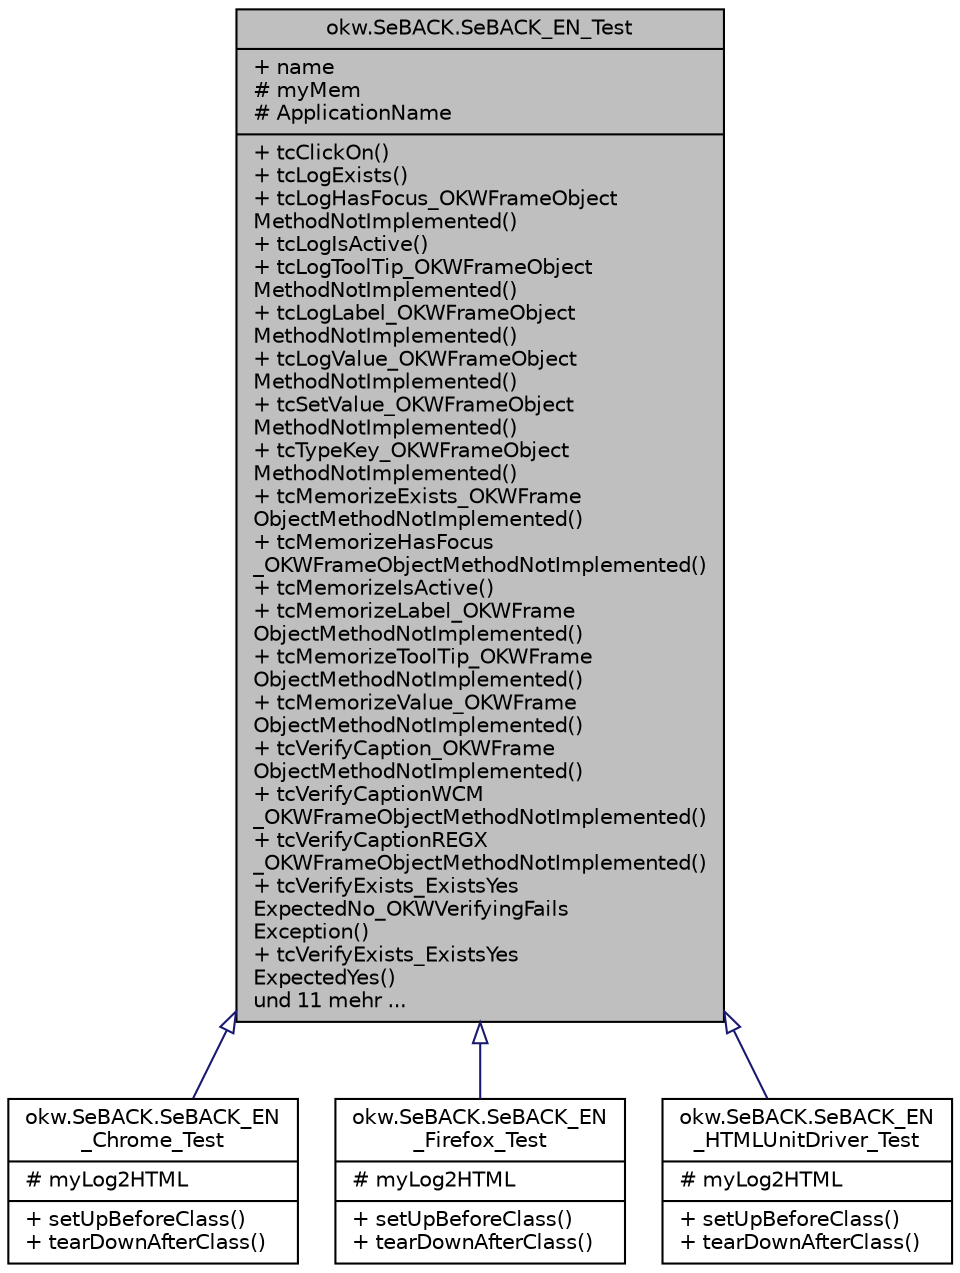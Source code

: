 digraph "okw.SeBACK.SeBACK_EN_Test"
{
 // INTERACTIVE_SVG=YES
 // LATEX_PDF_SIZE
  edge [fontname="Helvetica",fontsize="10",labelfontname="Helvetica",labelfontsize="10"];
  node [fontname="Helvetica",fontsize="10",shape=record];
  Node0 [label="{okw.SeBACK.SeBACK_EN_Test\n|+ name\l# myMem\l# ApplicationName\l|+ tcClickOn()\l+ tcLogExists()\l+ tcLogHasFocus_OKWFrameObject\lMethodNotImplemented()\l+ tcLogIsActive()\l+ tcLogToolTip_OKWFrameObject\lMethodNotImplemented()\l+ tcLogLabel_OKWFrameObject\lMethodNotImplemented()\l+ tcLogValue_OKWFrameObject\lMethodNotImplemented()\l+ tcSetValue_OKWFrameObject\lMethodNotImplemented()\l+ tcTypeKey_OKWFrameObject\lMethodNotImplemented()\l+ tcMemorizeExists_OKWFrame\lObjectMethodNotImplemented()\l+ tcMemorizeHasFocus\l_OKWFrameObjectMethodNotImplemented()\l+ tcMemorizeIsActive()\l+ tcMemorizeLabel_OKWFrame\lObjectMethodNotImplemented()\l+ tcMemorizeToolTip_OKWFrame\lObjectMethodNotImplemented()\l+ tcMemorizeValue_OKWFrame\lObjectMethodNotImplemented()\l+ tcVerifyCaption_OKWFrame\lObjectMethodNotImplemented()\l+ tcVerifyCaptionWCM\l_OKWFrameObjectMethodNotImplemented()\l+ tcVerifyCaptionREGX\l_OKWFrameObjectMethodNotImplemented()\l+ tcVerifyExists_ExistsYes\lExpectedNo_OKWVerifyingFails\lException()\l+ tcVerifyExists_ExistsYes\lExpectedYes()\lund 11 mehr ...\l}",height=0.2,width=0.4,color="black", fillcolor="grey75", style="filled", fontcolor="black",tooltip="Basisklasse für die BACK Testfälle zur Ableitung von Browser-Testfällen."];
  Node0 -> Node1 [dir="back",color="midnightblue",fontsize="10",style="solid",arrowtail="onormal",fontname="Helvetica"];
  Node1 [label="{okw.SeBACK.SeBACK_EN\l_Chrome_Test\n|# myLog2HTML\l|+ setUpBeforeClass()\l+ tearDownAfterClass()\l}",height=0.2,width=0.4,color="black", fillcolor="white", style="filled",URL="$classokw_1_1_se_b_a_c_k_1_1_se_b_a_c_k___e_n___chrome___test.html",tooltip=" "];
  Node0 -> Node2 [dir="back",color="midnightblue",fontsize="10",style="solid",arrowtail="onormal",fontname="Helvetica"];
  Node2 [label="{okw.SeBACK.SeBACK_EN\l_Firefox_Test\n|# myLog2HTML\l|+ setUpBeforeClass()\l+ tearDownAfterClass()\l}",height=0.2,width=0.4,color="black", fillcolor="white", style="filled",URL="$classokw_1_1_se_b_a_c_k_1_1_se_b_a_c_k___e_n___firefox___test.html",tooltip=" "];
  Node0 -> Node3 [dir="back",color="midnightblue",fontsize="10",style="solid",arrowtail="onormal",fontname="Helvetica"];
  Node3 [label="{okw.SeBACK.SeBACK_EN\l_HTMLUnitDriver_Test\n|# myLog2HTML\l|+ setUpBeforeClass()\l+ tearDownAfterClass()\l}",height=0.2,width=0.4,color="black", fillcolor="white", style="filled",URL="$classokw_1_1_se_b_a_c_k_1_1_se_b_a_c_k___e_n___h_t_m_l_unit_driver___test.html",tooltip=" "];
}
